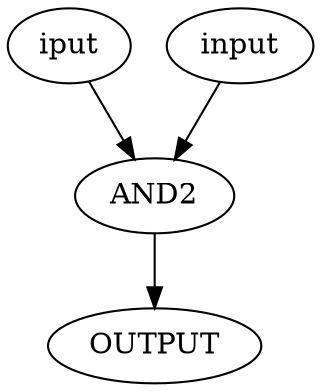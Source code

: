 digraph testand2 {
    A [label="iput"];
    B [label="input"];
    GATE [label="AND2"];
    O [label="OUTPUT"];
    A->GATE->O;
    B->GATE;
}